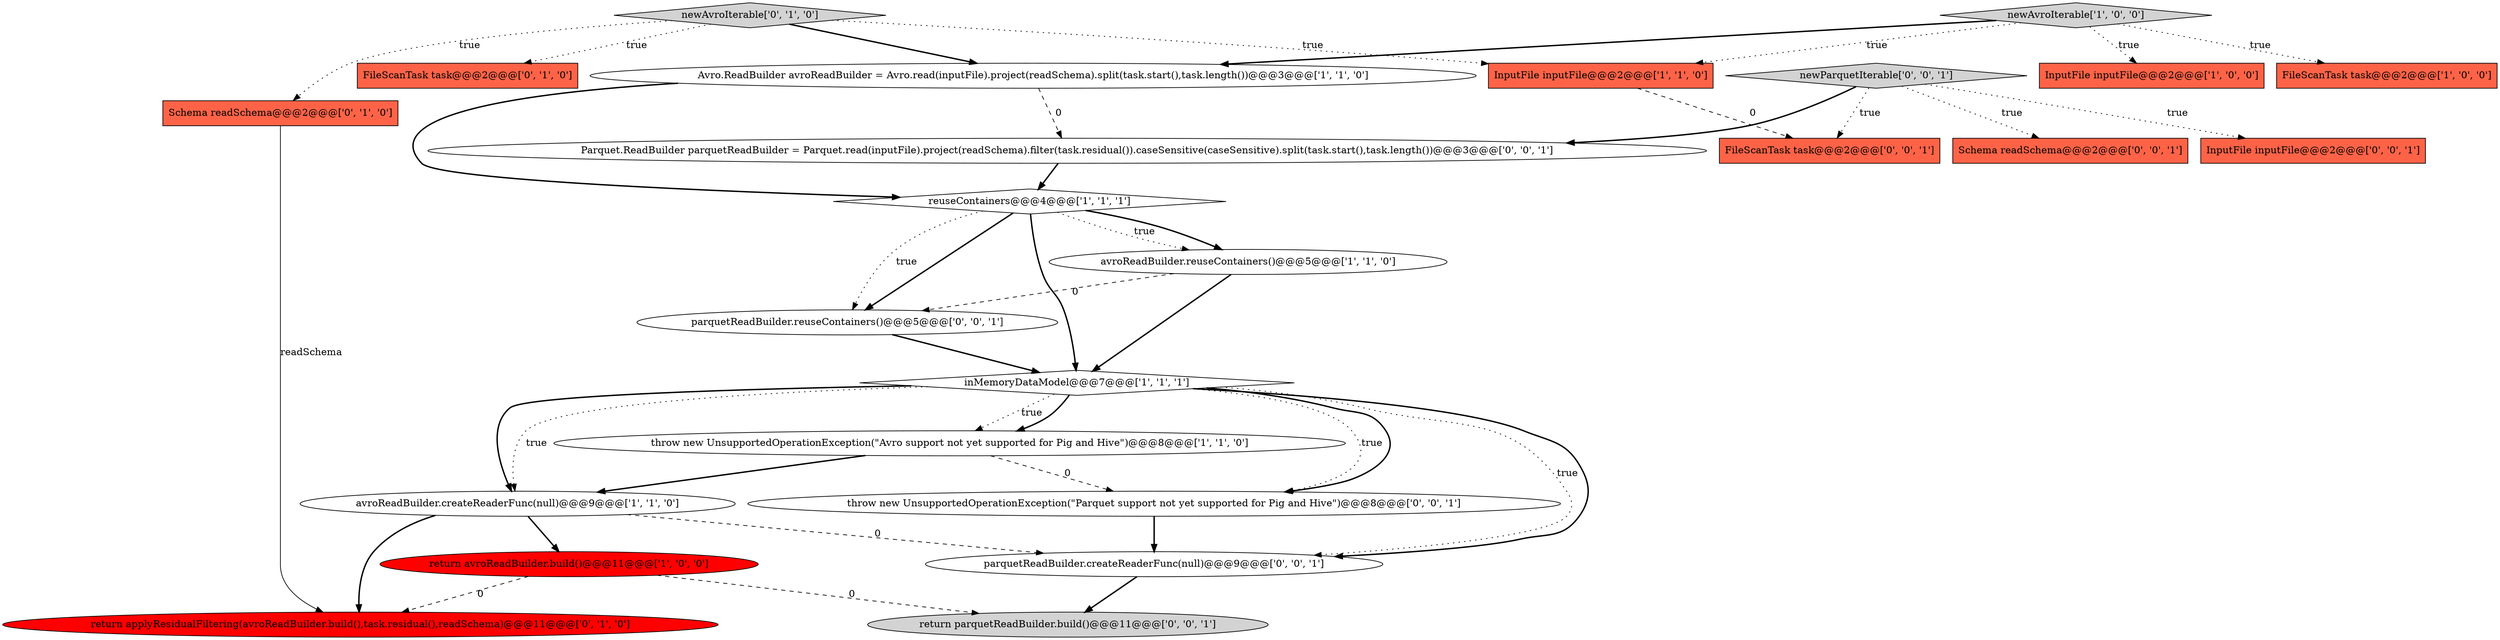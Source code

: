 digraph {
15 [style = filled, label = "InputFile inputFile@@@2@@@['0', '0', '1']", fillcolor = tomato, shape = box image = "AAA0AAABBB3BBB"];
11 [style = filled, label = "Schema readSchema@@@2@@@['0', '1', '0']", fillcolor = tomato, shape = box image = "AAA0AAABBB2BBB"];
20 [style = filled, label = "parquetReadBuilder.reuseContainers()@@@5@@@['0', '0', '1']", fillcolor = white, shape = ellipse image = "AAA0AAABBB3BBB"];
22 [style = filled, label = "throw new UnsupportedOperationException(\"Parquet support not yet supported for Pig and Hive\")@@@8@@@['0', '0', '1']", fillcolor = white, shape = ellipse image = "AAA0AAABBB3BBB"];
12 [style = filled, label = "return applyResidualFiltering(avroReadBuilder.build(),task.residual(),readSchema)@@@11@@@['0', '1', '0']", fillcolor = red, shape = ellipse image = "AAA1AAABBB2BBB"];
17 [style = filled, label = "return parquetReadBuilder.build()@@@11@@@['0', '0', '1']", fillcolor = lightgray, shape = ellipse image = "AAA0AAABBB3BBB"];
10 [style = filled, label = "InputFile inputFile@@@2@@@['1', '1', '0']", fillcolor = tomato, shape = box image = "AAA0AAABBB1BBB"];
18 [style = filled, label = "Parquet.ReadBuilder parquetReadBuilder = Parquet.read(inputFile).project(readSchema).filter(task.residual()).caseSensitive(caseSensitive).split(task.start(),task.length())@@@3@@@['0', '0', '1']", fillcolor = white, shape = ellipse image = "AAA0AAABBB3BBB"];
23 [style = filled, label = "parquetReadBuilder.createReaderFunc(null)@@@9@@@['0', '0', '1']", fillcolor = white, shape = ellipse image = "AAA0AAABBB3BBB"];
9 [style = filled, label = "avroReadBuilder.createReaderFunc(null)@@@9@@@['1', '1', '0']", fillcolor = white, shape = ellipse image = "AAA0AAABBB1BBB"];
16 [style = filled, label = "Schema readSchema@@@2@@@['0', '0', '1']", fillcolor = tomato, shape = box image = "AAA0AAABBB3BBB"];
5 [style = filled, label = "return avroReadBuilder.build()@@@11@@@['1', '0', '0']", fillcolor = red, shape = ellipse image = "AAA1AAABBB1BBB"];
3 [style = filled, label = "reuseContainers@@@4@@@['1', '1', '1']", fillcolor = white, shape = diamond image = "AAA0AAABBB1BBB"];
14 [style = filled, label = "newAvroIterable['0', '1', '0']", fillcolor = lightgray, shape = diamond image = "AAA0AAABBB2BBB"];
7 [style = filled, label = "InputFile inputFile@@@2@@@['1', '0', '0']", fillcolor = tomato, shape = box image = "AAA0AAABBB1BBB"];
19 [style = filled, label = "FileScanTask task@@@2@@@['0', '0', '1']", fillcolor = tomato, shape = box image = "AAA0AAABBB3BBB"];
13 [style = filled, label = "FileScanTask task@@@2@@@['0', '1', '0']", fillcolor = tomato, shape = box image = "AAA0AAABBB2BBB"];
2 [style = filled, label = "Avro.ReadBuilder avroReadBuilder = Avro.read(inputFile).project(readSchema).split(task.start(),task.length())@@@3@@@['1', '1', '0']", fillcolor = white, shape = ellipse image = "AAA0AAABBB1BBB"];
6 [style = filled, label = "throw new UnsupportedOperationException(\"Avro support not yet supported for Pig and Hive\")@@@8@@@['1', '1', '0']", fillcolor = white, shape = ellipse image = "AAA0AAABBB1BBB"];
21 [style = filled, label = "newParquetIterable['0', '0', '1']", fillcolor = lightgray, shape = diamond image = "AAA0AAABBB3BBB"];
8 [style = filled, label = "FileScanTask task@@@2@@@['1', '0', '0']", fillcolor = tomato, shape = box image = "AAA0AAABBB1BBB"];
0 [style = filled, label = "newAvroIterable['1', '0', '0']", fillcolor = lightgray, shape = diamond image = "AAA0AAABBB1BBB"];
4 [style = filled, label = "inMemoryDataModel@@@7@@@['1', '1', '1']", fillcolor = white, shape = diamond image = "AAA0AAABBB1BBB"];
1 [style = filled, label = "avroReadBuilder.reuseContainers()@@@5@@@['1', '1', '0']", fillcolor = white, shape = ellipse image = "AAA0AAABBB1BBB"];
4->6 [style = dotted, label="true"];
4->9 [style = bold, label=""];
18->3 [style = bold, label=""];
1->4 [style = bold, label=""];
11->12 [style = solid, label="readSchema"];
5->12 [style = dashed, label="0"];
3->1 [style = bold, label=""];
21->15 [style = dotted, label="true"];
0->10 [style = dotted, label="true"];
4->6 [style = bold, label=""];
10->19 [style = dashed, label="0"];
2->3 [style = bold, label=""];
4->23 [style = dotted, label="true"];
0->2 [style = bold, label=""];
3->4 [style = bold, label=""];
22->23 [style = bold, label=""];
9->23 [style = dashed, label="0"];
21->18 [style = bold, label=""];
14->10 [style = dotted, label="true"];
14->13 [style = dotted, label="true"];
6->22 [style = dashed, label="0"];
20->4 [style = bold, label=""];
1->20 [style = dashed, label="0"];
0->8 [style = dotted, label="true"];
3->20 [style = bold, label=""];
5->17 [style = dashed, label="0"];
4->22 [style = dotted, label="true"];
21->19 [style = dotted, label="true"];
2->18 [style = dashed, label="0"];
9->5 [style = bold, label=""];
14->11 [style = dotted, label="true"];
23->17 [style = bold, label=""];
14->2 [style = bold, label=""];
9->12 [style = bold, label=""];
21->16 [style = dotted, label="true"];
6->9 [style = bold, label=""];
4->9 [style = dotted, label="true"];
3->1 [style = dotted, label="true"];
4->22 [style = bold, label=""];
4->23 [style = bold, label=""];
0->7 [style = dotted, label="true"];
3->20 [style = dotted, label="true"];
}
